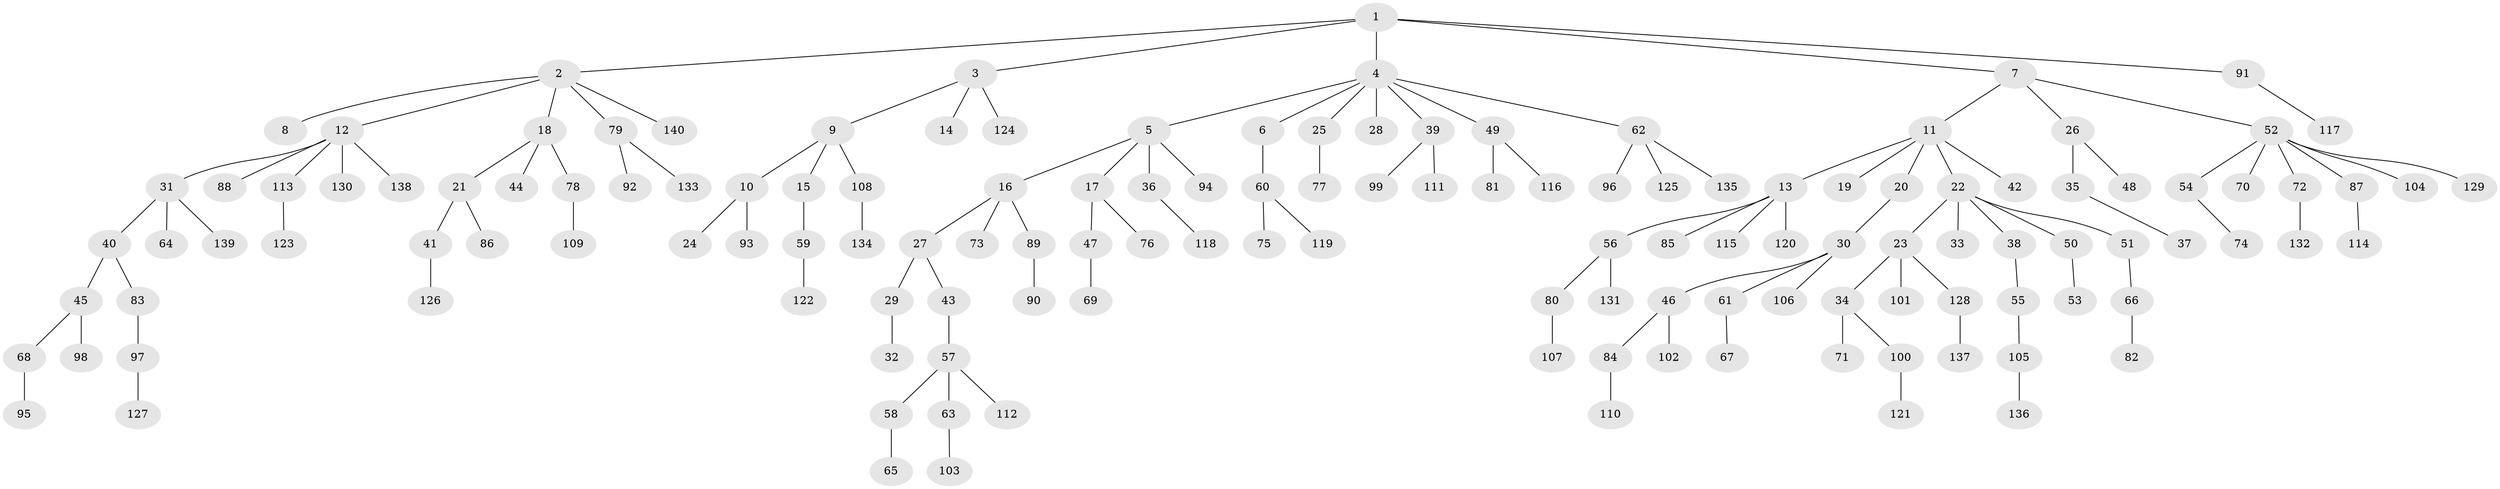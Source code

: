 // coarse degree distribution, {5: 0.06060606060606061, 4: 0.04040404040404041, 3: 0.1414141414141414, 2: 0.21212121212121213, 7: 0.020202020202020204, 1: 0.5252525252525253}
// Generated by graph-tools (version 1.1) at 2025/37/03/04/25 23:37:16]
// undirected, 140 vertices, 139 edges
graph export_dot {
  node [color=gray90,style=filled];
  1;
  2;
  3;
  4;
  5;
  6;
  7;
  8;
  9;
  10;
  11;
  12;
  13;
  14;
  15;
  16;
  17;
  18;
  19;
  20;
  21;
  22;
  23;
  24;
  25;
  26;
  27;
  28;
  29;
  30;
  31;
  32;
  33;
  34;
  35;
  36;
  37;
  38;
  39;
  40;
  41;
  42;
  43;
  44;
  45;
  46;
  47;
  48;
  49;
  50;
  51;
  52;
  53;
  54;
  55;
  56;
  57;
  58;
  59;
  60;
  61;
  62;
  63;
  64;
  65;
  66;
  67;
  68;
  69;
  70;
  71;
  72;
  73;
  74;
  75;
  76;
  77;
  78;
  79;
  80;
  81;
  82;
  83;
  84;
  85;
  86;
  87;
  88;
  89;
  90;
  91;
  92;
  93;
  94;
  95;
  96;
  97;
  98;
  99;
  100;
  101;
  102;
  103;
  104;
  105;
  106;
  107;
  108;
  109;
  110;
  111;
  112;
  113;
  114;
  115;
  116;
  117;
  118;
  119;
  120;
  121;
  122;
  123;
  124;
  125;
  126;
  127;
  128;
  129;
  130;
  131;
  132;
  133;
  134;
  135;
  136;
  137;
  138;
  139;
  140;
  1 -- 2;
  1 -- 3;
  1 -- 4;
  1 -- 7;
  1 -- 91;
  2 -- 8;
  2 -- 12;
  2 -- 18;
  2 -- 79;
  2 -- 140;
  3 -- 9;
  3 -- 14;
  3 -- 124;
  4 -- 5;
  4 -- 6;
  4 -- 25;
  4 -- 28;
  4 -- 39;
  4 -- 49;
  4 -- 62;
  5 -- 16;
  5 -- 17;
  5 -- 36;
  5 -- 94;
  6 -- 60;
  7 -- 11;
  7 -- 26;
  7 -- 52;
  9 -- 10;
  9 -- 15;
  9 -- 108;
  10 -- 24;
  10 -- 93;
  11 -- 13;
  11 -- 19;
  11 -- 20;
  11 -- 22;
  11 -- 42;
  12 -- 31;
  12 -- 88;
  12 -- 113;
  12 -- 130;
  12 -- 138;
  13 -- 56;
  13 -- 85;
  13 -- 115;
  13 -- 120;
  15 -- 59;
  16 -- 27;
  16 -- 73;
  16 -- 89;
  17 -- 47;
  17 -- 76;
  18 -- 21;
  18 -- 44;
  18 -- 78;
  20 -- 30;
  21 -- 41;
  21 -- 86;
  22 -- 23;
  22 -- 33;
  22 -- 38;
  22 -- 50;
  22 -- 51;
  23 -- 34;
  23 -- 101;
  23 -- 128;
  25 -- 77;
  26 -- 35;
  26 -- 48;
  27 -- 29;
  27 -- 43;
  29 -- 32;
  30 -- 46;
  30 -- 61;
  30 -- 106;
  31 -- 40;
  31 -- 64;
  31 -- 139;
  34 -- 71;
  34 -- 100;
  35 -- 37;
  36 -- 118;
  38 -- 55;
  39 -- 99;
  39 -- 111;
  40 -- 45;
  40 -- 83;
  41 -- 126;
  43 -- 57;
  45 -- 68;
  45 -- 98;
  46 -- 84;
  46 -- 102;
  47 -- 69;
  49 -- 81;
  49 -- 116;
  50 -- 53;
  51 -- 66;
  52 -- 54;
  52 -- 70;
  52 -- 72;
  52 -- 87;
  52 -- 104;
  52 -- 129;
  54 -- 74;
  55 -- 105;
  56 -- 80;
  56 -- 131;
  57 -- 58;
  57 -- 63;
  57 -- 112;
  58 -- 65;
  59 -- 122;
  60 -- 75;
  60 -- 119;
  61 -- 67;
  62 -- 96;
  62 -- 125;
  62 -- 135;
  63 -- 103;
  66 -- 82;
  68 -- 95;
  72 -- 132;
  78 -- 109;
  79 -- 92;
  79 -- 133;
  80 -- 107;
  83 -- 97;
  84 -- 110;
  87 -- 114;
  89 -- 90;
  91 -- 117;
  97 -- 127;
  100 -- 121;
  105 -- 136;
  108 -- 134;
  113 -- 123;
  128 -- 137;
}
